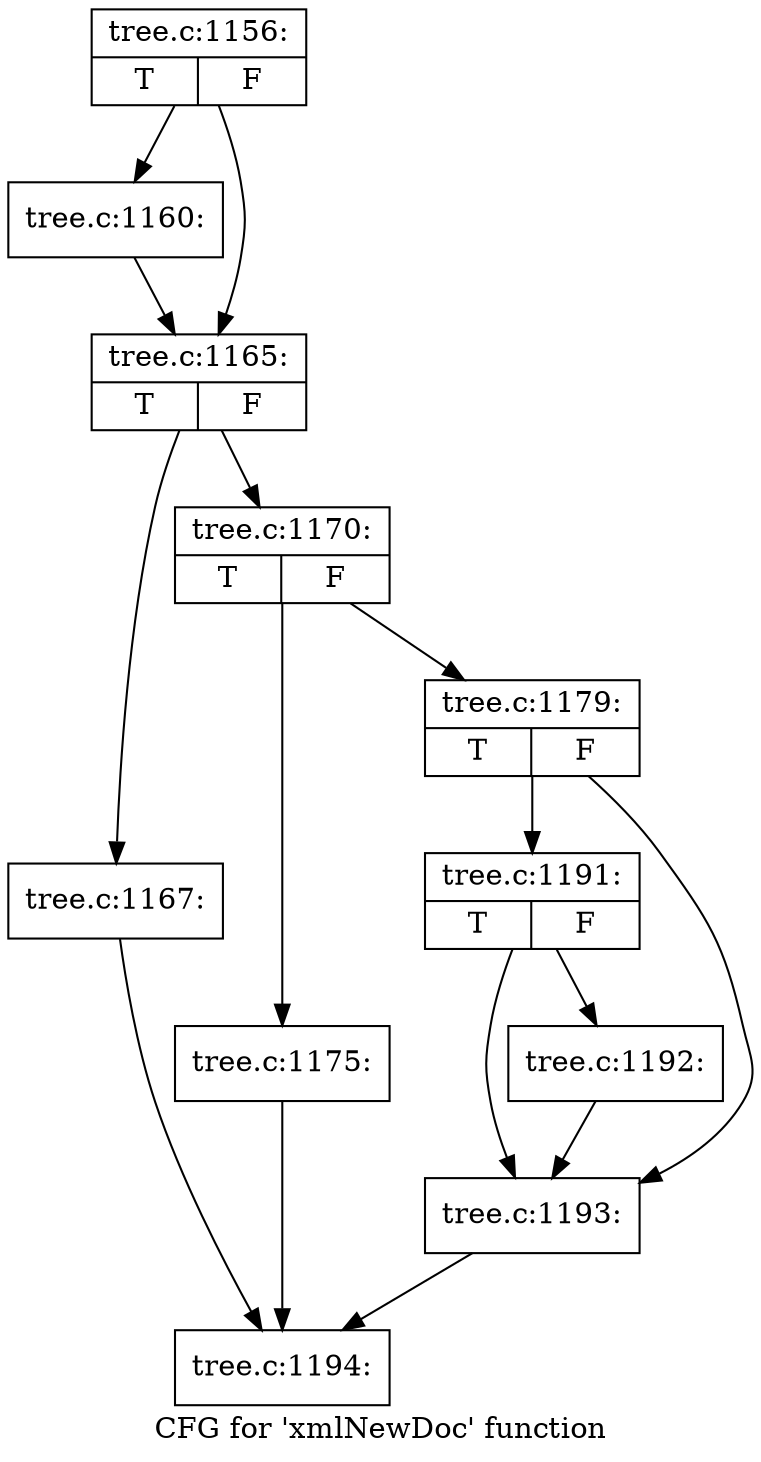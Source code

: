 digraph "CFG for 'xmlNewDoc' function" {
	label="CFG for 'xmlNewDoc' function";

	Node0x41c0730 [shape=record,label="{tree.c:1156:|{<s0>T|<s1>F}}"];
	Node0x41c0730 -> Node0x428e9c0;
	Node0x41c0730 -> Node0x428ea10;
	Node0x428e9c0 [shape=record,label="{tree.c:1160:}"];
	Node0x428e9c0 -> Node0x428ea10;
	Node0x428ea10 [shape=record,label="{tree.c:1165:|{<s0>T|<s1>F}}"];
	Node0x428ea10 -> Node0x429faa0;
	Node0x428ea10 -> Node0x429faf0;
	Node0x429faa0 [shape=record,label="{tree.c:1167:}"];
	Node0x429faa0 -> Node0x428e6d0;
	Node0x429faf0 [shape=record,label="{tree.c:1170:|{<s0>T|<s1>F}}"];
	Node0x429faf0 -> Node0x42a0ab0;
	Node0x429faf0 -> Node0x42a0b00;
	Node0x42a0ab0 [shape=record,label="{tree.c:1175:}"];
	Node0x42a0ab0 -> Node0x428e6d0;
	Node0x42a0b00 [shape=record,label="{tree.c:1179:|{<s0>T|<s1>F}}"];
	Node0x42a0b00 -> Node0x42a2ee0;
	Node0x42a0b00 -> Node0x42a2e90;
	Node0x42a2ee0 [shape=record,label="{tree.c:1191:|{<s0>T|<s1>F}}"];
	Node0x42a2ee0 -> Node0x42a2e40;
	Node0x42a2ee0 -> Node0x42a2e90;
	Node0x42a2e40 [shape=record,label="{tree.c:1192:}"];
	Node0x42a2e40 -> Node0x42a2e90;
	Node0x42a2e90 [shape=record,label="{tree.c:1193:}"];
	Node0x42a2e90 -> Node0x428e6d0;
	Node0x428e6d0 [shape=record,label="{tree.c:1194:}"];
}

